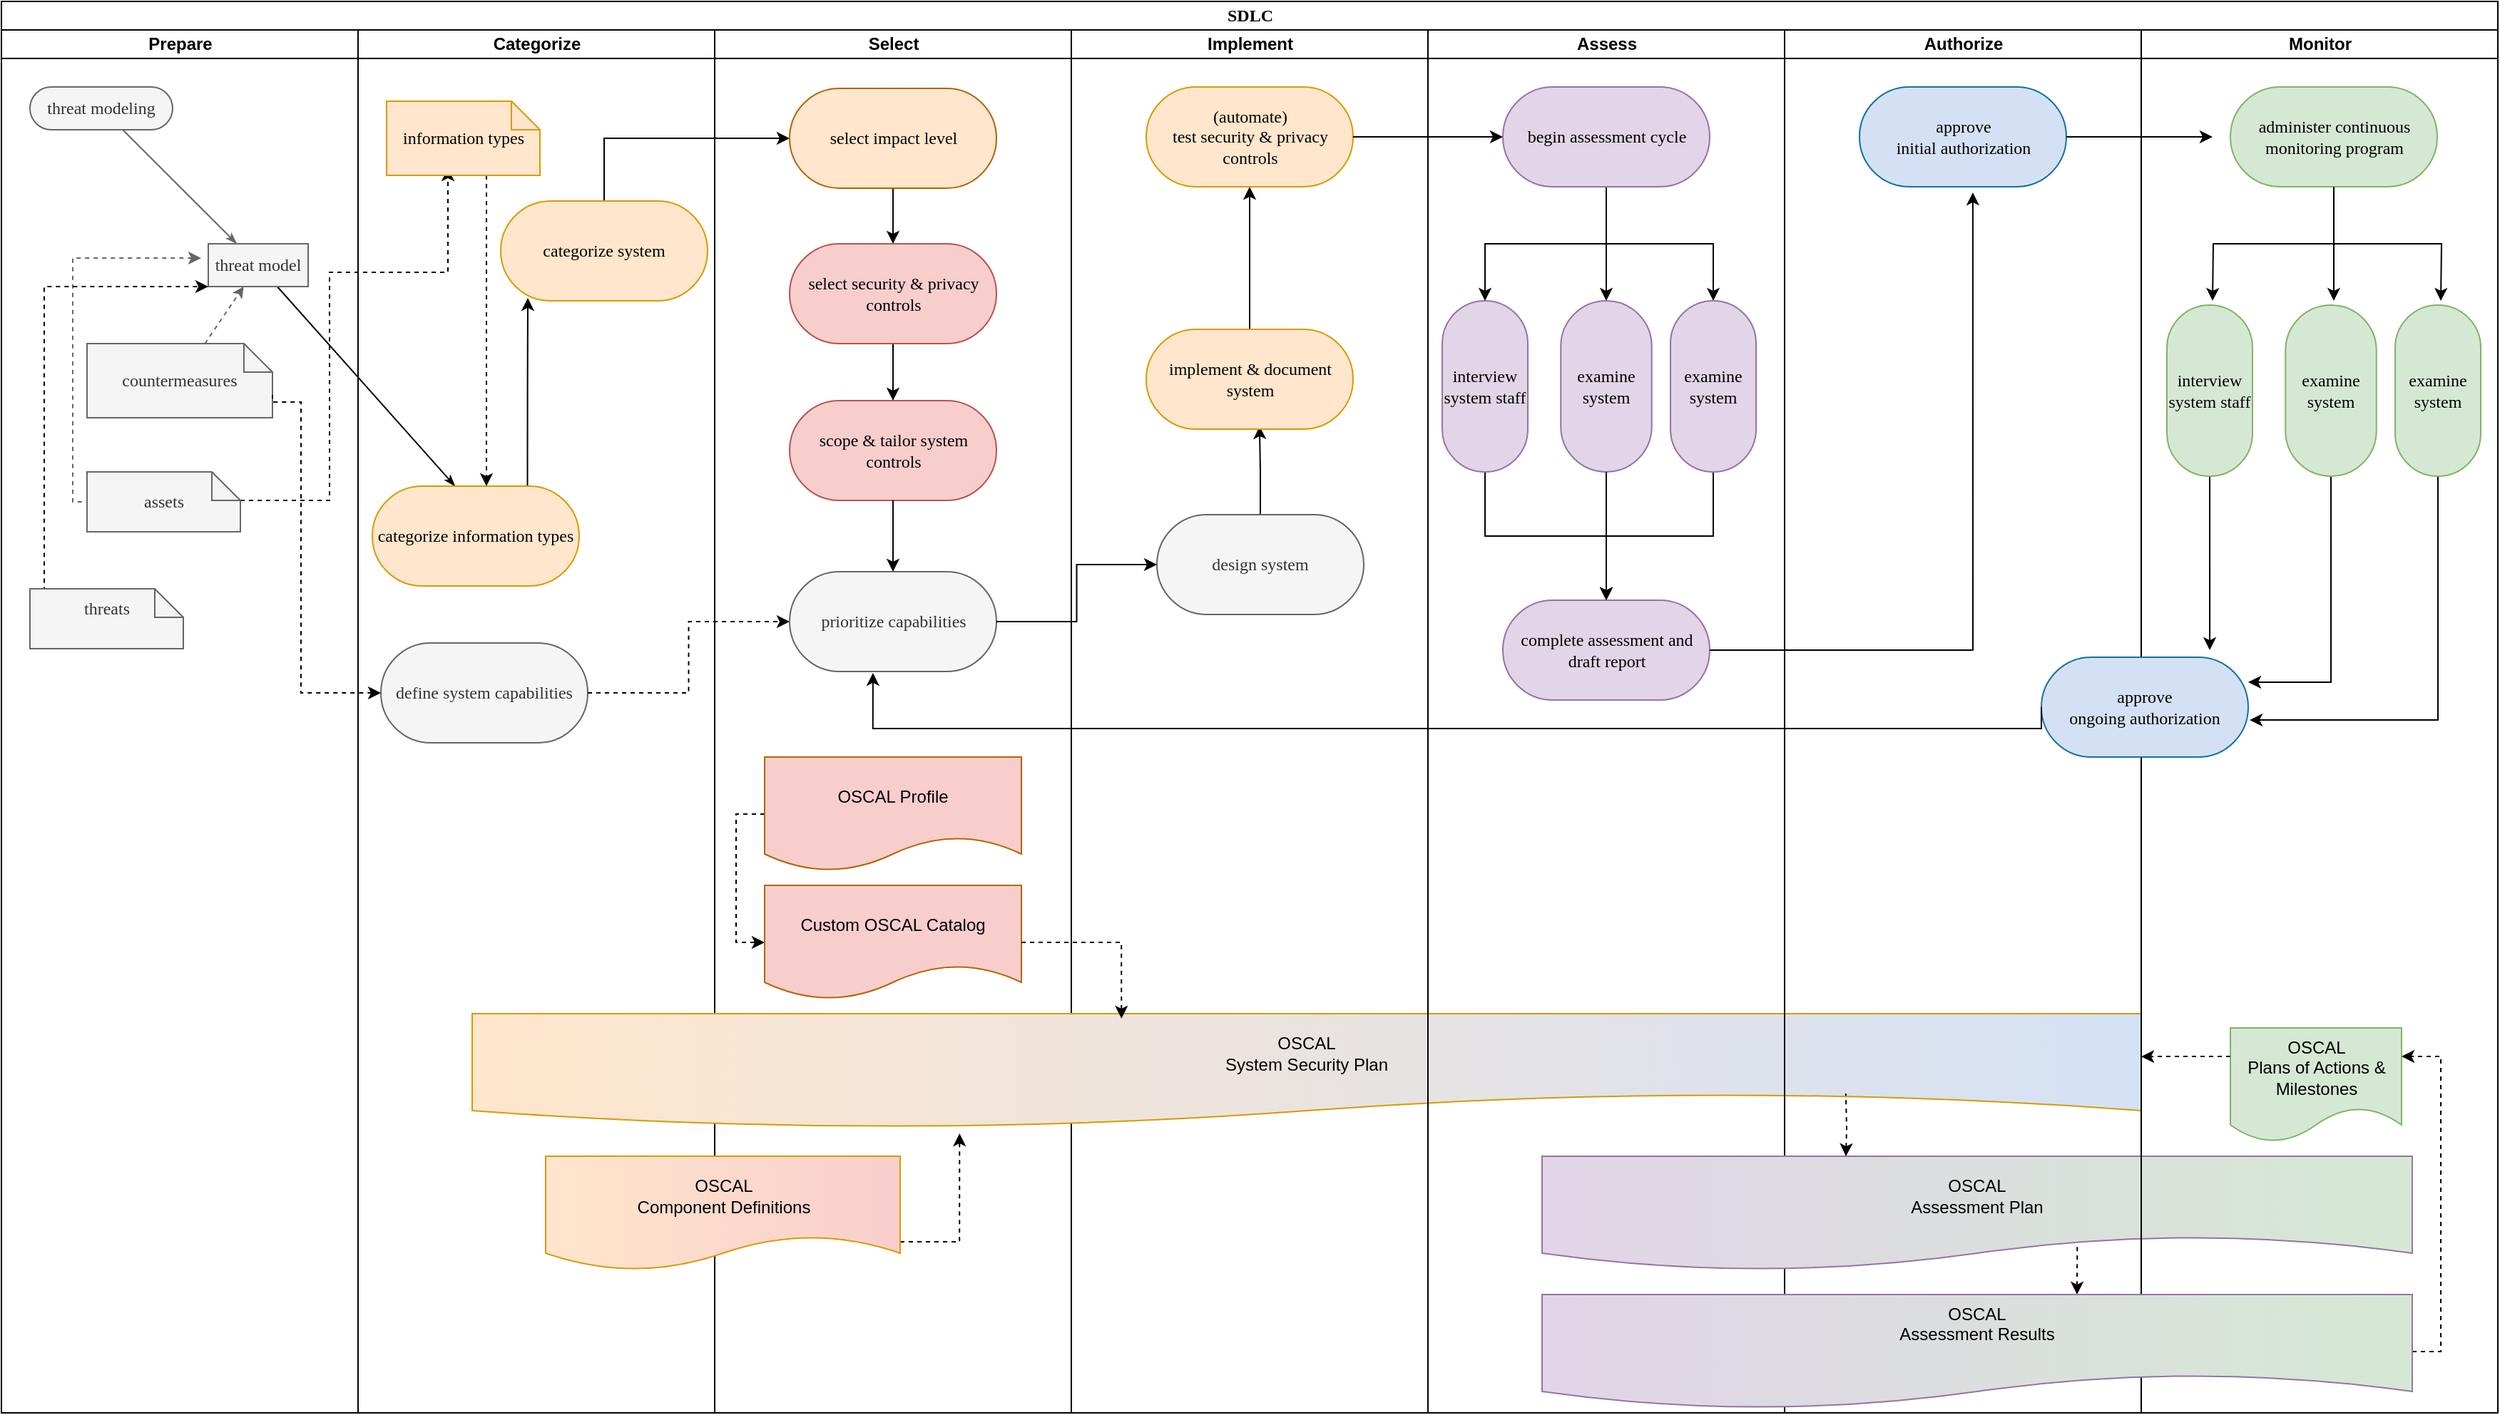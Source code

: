 <mxfile version="16.5.6" type="github">
  <diagram name="Page-1" id="0783ab3e-0a74-02c8-0abd-f7b4e66b4bec">
    <mxGraphModel dx="986" dy="498" grid="1" gridSize="10" guides="1" tooltips="1" connect="1" arrows="1" fold="1" page="1" pageScale="1" pageWidth="850" pageHeight="1100" background="none" math="0" shadow="0">
      <root>
        <mxCell id="0" />
        <mxCell id="1" parent="0" />
        <mxCell id="1c1d494c118603dd-1" value="SDLC" style="swimlane;html=1;childLayout=stackLayout;startSize=20;rounded=0;shadow=0;comic=0;labelBackgroundColor=none;strokeWidth=1;fontFamily=Verdana;fontSize=12;align=center;fillColor=none;direction=east;" parent="1" vertex="1">
          <mxGeometry x="40" y="20" width="1750" height="990" as="geometry" />
        </mxCell>
        <mxCell id="1c1d494c118603dd-35" style="edgeStyle=none;rounded=0;html=1;labelBackgroundColor=none;startArrow=none;startFill=0;startSize=5;endArrow=classicThin;endFill=1;endSize=5;jettySize=auto;orthogonalLoop=1;strokeWidth=1;fontFamily=Verdana;fontSize=12;entryX=0.4;entryY=0;entryDx=0;entryDy=0;entryPerimeter=0;" parent="1c1d494c118603dd-1" source="1c1d494c118603dd-10" target="jGLkCVWI29NbfTgAQsgJ-3" edge="1">
          <mxGeometry relative="1" as="geometry">
            <mxPoint x="310" y="310" as="targetPoint" />
          </mxGeometry>
        </mxCell>
        <mxCell id="jGLkCVWI29NbfTgAQsgJ-5" style="edgeStyle=orthogonalEdgeStyle;rounded=0;orthogonalLoop=1;jettySize=auto;html=1;exitX=0;exitY=0;exitDx=107.5;exitDy=20;exitPerimeter=0;entryX=0.4;entryY=0.905;entryDx=0;entryDy=0;entryPerimeter=0;dashed=1;" parent="1c1d494c118603dd-1" source="jGLkCVWI29NbfTgAQsgJ-1" target="jGLkCVWI29NbfTgAQsgJ-4" edge="1">
          <mxGeometry relative="1" as="geometry">
            <Array as="points">
              <mxPoint x="230" y="350" />
              <mxPoint x="230" y="190" />
              <mxPoint x="313" y="190" />
            </Array>
          </mxGeometry>
        </mxCell>
        <mxCell id="jGLkCVWI29NbfTgAQsgJ-15" style="edgeStyle=orthogonalEdgeStyle;rounded=0;orthogonalLoop=1;jettySize=auto;html=1;exitX=0.5;exitY=0;exitDx=0;exitDy=0;entryX=0;entryY=0.5;entryDx=0;entryDy=0;startArrow=none;startFill=0;endArrow=classic;endFill=1;" parent="1c1d494c118603dd-1" source="jGLkCVWI29NbfTgAQsgJ-10" target="jGLkCVWI29NbfTgAQsgJ-14" edge="1">
          <mxGeometry relative="1" as="geometry" />
        </mxCell>
        <mxCell id="1c1d494c118603dd-2" value="Prepare" style="swimlane;html=1;startSize=20;fillColor=none;labelBackgroundColor=default;" parent="1c1d494c118603dd-1" vertex="1">
          <mxGeometry y="20" width="250" height="970" as="geometry" />
        </mxCell>
        <mxCell id="1c1d494c118603dd-34" style="edgeStyle=none;rounded=0;html=1;labelBackgroundColor=none;startArrow=none;startFill=0;startSize=5;endArrow=classicThin;endFill=1;endSize=5;jettySize=auto;orthogonalLoop=1;strokeWidth=1;fontFamily=Verdana;fontSize=12;fillColor=#f5f5f5;strokeColor=#666666;" parent="1c1d494c118603dd-2" source="1c1d494c118603dd-6" target="1c1d494c118603dd-10" edge="1">
          <mxGeometry relative="1" as="geometry" />
        </mxCell>
        <mxCell id="jGLkCVWI29NbfTgAQsgJ-2" style="edgeStyle=orthogonalEdgeStyle;rounded=0;orthogonalLoop=1;jettySize=auto;html=1;entryX=0;entryY=0.5;entryDx=0;entryDy=0;entryPerimeter=0;dashed=1;startArrow=classic;startFill=1;endArrow=none;endFill=0;fillColor=#f5f5f5;strokeColor=#666666;" parent="1c1d494c118603dd-2" target="jGLkCVWI29NbfTgAQsgJ-1" edge="1">
          <mxGeometry relative="1" as="geometry">
            <mxPoint x="140" y="160" as="sourcePoint" />
            <Array as="points">
              <mxPoint x="50" y="160" />
              <mxPoint x="50" y="331" />
            </Array>
          </mxGeometry>
        </mxCell>
        <mxCell id="1c1d494c118603dd-6" value="threat modeling" style="rounded=1;whiteSpace=wrap;html=1;shadow=0;comic=0;labelBackgroundColor=none;strokeWidth=1;fontFamily=Verdana;fontSize=12;align=center;arcSize=50;fillColor=#f5f5f5;fontColor=#333333;strokeColor=#666666;" parent="1c1d494c118603dd-2" vertex="1">
          <mxGeometry x="20" y="40" width="100" height="30" as="geometry" />
        </mxCell>
        <mxCell id="1c1d494c118603dd-10" value="threat model" style="rounded=0;whiteSpace=wrap;html=1;shadow=0;comic=0;labelBackgroundColor=none;strokeWidth=1;fontFamily=Verdana;fontSize=12;align=center;arcSize=50;fillColor=#f5f5f5;fontColor=#333333;strokeColor=#666666;" parent="1c1d494c118603dd-2" vertex="1">
          <mxGeometry x="145" y="150" width="70" height="30" as="geometry" />
        </mxCell>
        <mxCell id="1c1d494c118603dd-47" style="edgeStyle=none;rounded=0;html=1;dashed=1;labelBackgroundColor=none;startArrow=none;startFill=0;startSize=5;endArrow=classic;endFill=1;endSize=5;jettySize=auto;orthogonalLoop=1;strokeWidth=1;fontFamily=Verdana;fontSize=12;fillColor=#f5f5f5;strokeColor=#666666;" parent="1c1d494c118603dd-2" source="1c1d494c118603dd-21" target="1c1d494c118603dd-10" edge="1">
          <mxGeometry relative="1" as="geometry" />
        </mxCell>
        <mxCell id="1c1d494c118603dd-21" value="countermeasures" style="shape=note;whiteSpace=wrap;html=1;rounded=0;shadow=0;comic=0;labelBackgroundColor=none;strokeWidth=1;fontFamily=Verdana;fontSize=12;align=center;size=20;fillColor=#f5f5f5;fontColor=#333333;strokeColor=#666666;" parent="1c1d494c118603dd-2" vertex="1">
          <mxGeometry x="60" y="220" width="130" height="52" as="geometry" />
        </mxCell>
        <mxCell id="jGLkCVWI29NbfTgAQsgJ-123" style="edgeStyle=orthogonalEdgeStyle;rounded=0;orthogonalLoop=1;jettySize=auto;html=1;exitX=0;exitY=0;exitDx=43.75;exitDy=0;exitPerimeter=0;entryX=0;entryY=1;entryDx=0;entryDy=0;startArrow=none;startFill=0;endArrow=classic;endFill=1;dashed=1;" parent="1c1d494c118603dd-2" source="kagWY_kP_bPSUyUD9OyW-99" target="1c1d494c118603dd-10" edge="1">
          <mxGeometry relative="1" as="geometry">
            <Array as="points">
              <mxPoint x="64" y="400" />
              <mxPoint x="30" y="400" />
              <mxPoint x="30" y="180" />
            </Array>
          </mxGeometry>
        </mxCell>
        <mxCell id="kagWY_kP_bPSUyUD9OyW-99" value="&lt;div&gt;threats&lt;/div&gt;&lt;div&gt;&lt;br&gt;&lt;/div&gt;" style="shape=note;whiteSpace=wrap;html=1;rounded=0;shadow=0;comic=0;labelBackgroundColor=none;strokeWidth=1;fontFamily=Verdana;fontSize=12;align=center;size=20;fillColor=#f5f5f5;fontColor=#333333;strokeColor=#666666;" parent="1c1d494c118603dd-2" vertex="1">
          <mxGeometry x="20" y="392" width="107.5" height="42" as="geometry" />
        </mxCell>
        <mxCell id="jGLkCVWI29NbfTgAQsgJ-1" value="assets" style="shape=note;whiteSpace=wrap;html=1;rounded=0;shadow=0;comic=0;labelBackgroundColor=none;strokeWidth=1;fontFamily=Verdana;fontSize=12;align=center;size=20;fillColor=#f5f5f5;fontColor=#333333;strokeColor=#666666;" parent="1c1d494c118603dd-2" vertex="1">
          <mxGeometry x="60" y="310" width="107.5" height="42" as="geometry" />
        </mxCell>
        <mxCell id="1c1d494c118603dd-3" value="Categorize" style="swimlane;html=1;startSize=20;fillColor=none;" parent="1c1d494c118603dd-1" vertex="1">
          <mxGeometry x="250" y="20" width="250" height="970" as="geometry" />
        </mxCell>
        <mxCell id="jGLkCVWI29NbfTgAQsgJ-11" style="edgeStyle=orthogonalEdgeStyle;rounded=0;orthogonalLoop=1;jettySize=auto;html=1;exitX=0.75;exitY=0;exitDx=0;exitDy=0;entryX=0.131;entryY=0.971;entryDx=0;entryDy=0;entryPerimeter=0;" parent="1c1d494c118603dd-3" source="jGLkCVWI29NbfTgAQsgJ-3" target="jGLkCVWI29NbfTgAQsgJ-10" edge="1">
          <mxGeometry relative="1" as="geometry" />
        </mxCell>
        <mxCell id="jGLkCVWI29NbfTgAQsgJ-3" value="categorize information types" style="rounded=1;whiteSpace=wrap;html=1;shadow=0;comic=0;labelBackgroundColor=none;strokeWidth=1;fontFamily=Verdana;fontSize=12;align=center;arcSize=50;fillColor=#FFE6CC;strokeColor=#d79b00;" parent="1c1d494c118603dd-3" vertex="1">
          <mxGeometry x="10" y="320" width="145" height="70" as="geometry" />
        </mxCell>
        <mxCell id="jGLkCVWI29NbfTgAQsgJ-9" style="edgeStyle=orthogonalEdgeStyle;rounded=0;orthogonalLoop=1;jettySize=auto;html=1;dashed=1;" parent="1c1d494c118603dd-3" source="jGLkCVWI29NbfTgAQsgJ-4" edge="1">
          <mxGeometry relative="1" as="geometry">
            <mxPoint x="90" y="320" as="targetPoint" />
            <Array as="points">
              <mxPoint x="90" y="200" />
              <mxPoint x="90" y="200" />
            </Array>
          </mxGeometry>
        </mxCell>
        <mxCell id="jGLkCVWI29NbfTgAQsgJ-4" value="information types" style="shape=note;whiteSpace=wrap;html=1;rounded=0;shadow=0;comic=0;labelBackgroundColor=none;strokeWidth=1;fontFamily=Verdana;fontSize=12;align=center;size=20;fillColor=#FFE6CC;strokeColor=#d79b00;" parent="1c1d494c118603dd-3" vertex="1">
          <mxGeometry x="20" y="50" width="107.5" height="52" as="geometry" />
        </mxCell>
        <mxCell id="jGLkCVWI29NbfTgAQsgJ-10" value="categorize system" style="rounded=1;whiteSpace=wrap;html=1;shadow=0;comic=0;labelBackgroundColor=none;strokeWidth=1;fontFamily=Verdana;fontSize=12;align=center;arcSize=50;fillColor=#FFE6CC;strokeColor=#d79b00;" parent="1c1d494c118603dd-3" vertex="1">
          <mxGeometry x="100" y="120" width="145" height="70" as="geometry" />
        </mxCell>
        <mxCell id="jGLkCVWI29NbfTgAQsgJ-30" value="define system capabilities" style="rounded=1;whiteSpace=wrap;html=1;shadow=0;comic=0;labelBackgroundColor=none;strokeWidth=1;fontFamily=Verdana;fontSize=12;align=center;arcSize=50;fillColor=#f5f5f5;fontColor=#333333;strokeColor=#666666;" parent="1c1d494c118603dd-3" vertex="1">
          <mxGeometry x="16" y="430" width="145" height="70" as="geometry" />
        </mxCell>
        <mxCell id="jGLkCVWI29NbfTgAQsgJ-55" style="edgeStyle=orthogonalEdgeStyle;rounded=0;orthogonalLoop=1;jettySize=auto;html=1;exitX=1;exitY=0.5;exitDx=0;exitDy=0;entryX=0;entryY=0.5;entryDx=0;entryDy=0;startArrow=none;startFill=0;endArrow=classic;endFill=1;dashed=1;" parent="1c1d494c118603dd-1" source="jGLkCVWI29NbfTgAQsgJ-30" target="jGLkCVWI29NbfTgAQsgJ-52" edge="1">
          <mxGeometry relative="1" as="geometry" />
        </mxCell>
        <mxCell id="jGLkCVWI29NbfTgAQsgJ-31" style="edgeStyle=orthogonalEdgeStyle;rounded=0;orthogonalLoop=1;jettySize=auto;html=1;exitX=0;exitY=0.5;exitDx=0;exitDy=0;entryX=0;entryY=0;entryDx=130;entryDy=36;startArrow=classic;startFill=1;endArrow=none;endFill=0;dashed=1;entryPerimeter=0;" parent="1c1d494c118603dd-1" source="jGLkCVWI29NbfTgAQsgJ-30" target="1c1d494c118603dd-21" edge="1">
          <mxGeometry relative="1" as="geometry">
            <Array as="points">
              <mxPoint x="210" y="485" />
              <mxPoint x="210" y="281" />
              <mxPoint x="190" y="281" />
            </Array>
          </mxGeometry>
        </mxCell>
        <mxCell id="1c1d494c118603dd-4" value="Select" style="swimlane;html=1;startSize=20;fillColor=none;" parent="1c1d494c118603dd-1" vertex="1">
          <mxGeometry x="500" y="20" width="250" height="970" as="geometry" />
        </mxCell>
        <mxCell id="jGLkCVWI29NbfTgAQsgJ-17" style="edgeStyle=orthogonalEdgeStyle;rounded=0;orthogonalLoop=1;jettySize=auto;html=1;entryX=0.5;entryY=0;entryDx=0;entryDy=0;startArrow=none;startFill=0;endArrow=classic;endFill=1;" parent="1c1d494c118603dd-4" source="jGLkCVWI29NbfTgAQsgJ-14" target="jGLkCVWI29NbfTgAQsgJ-16" edge="1">
          <mxGeometry relative="1" as="geometry" />
        </mxCell>
        <mxCell id="jGLkCVWI29NbfTgAQsgJ-14" value="select impact level" style="rounded=1;whiteSpace=wrap;html=1;shadow=0;comic=0;labelBackgroundColor=none;strokeWidth=1;fontFamily=Verdana;fontSize=12;align=center;arcSize=50;fillColor=#FFE6CC;strokeColor=#b46504;" parent="1c1d494c118603dd-4" vertex="1">
          <mxGeometry x="52.5" y="41" width="145" height="70" as="geometry" />
        </mxCell>
        <mxCell id="jGLkCVWI29NbfTgAQsgJ-56" style="edgeStyle=orthogonalEdgeStyle;rounded=0;orthogonalLoop=1;jettySize=auto;html=1;exitX=0.5;exitY=1;exitDx=0;exitDy=0;entryX=0.5;entryY=0;entryDx=0;entryDy=0;startArrow=none;startFill=0;endArrow=classic;endFill=1;" parent="1c1d494c118603dd-4" source="jGLkCVWI29NbfTgAQsgJ-16" target="jGLkCVWI29NbfTgAQsgJ-51" edge="1">
          <mxGeometry relative="1" as="geometry" />
        </mxCell>
        <mxCell id="jGLkCVWI29NbfTgAQsgJ-16" value="select security &amp;amp; privacy controls" style="rounded=1;whiteSpace=wrap;html=1;shadow=0;comic=0;labelBackgroundColor=none;strokeWidth=1;fontFamily=Verdana;fontSize=12;align=center;arcSize=50;fillColor=#f8cecc;strokeColor=#b85450;" parent="1c1d494c118603dd-4" vertex="1">
          <mxGeometry x="52.5" y="150" width="145" height="70" as="geometry" />
        </mxCell>
        <mxCell id="jGLkCVWI29NbfTgAQsgJ-51" value="scope &amp;amp; tailor system controls" style="rounded=1;whiteSpace=wrap;html=1;shadow=0;comic=0;labelBackgroundColor=none;strokeWidth=1;fontFamily=Verdana;fontSize=12;align=center;arcSize=50;fillColor=#f8cecc;strokeColor=#b85450;" parent="1c1d494c118603dd-4" vertex="1">
          <mxGeometry x="52.5" y="260" width="145" height="70" as="geometry" />
        </mxCell>
        <mxCell id="jGLkCVWI29NbfTgAQsgJ-52" value="prioritize capabilities" style="rounded=1;whiteSpace=wrap;html=1;shadow=0;comic=0;labelBackgroundColor=none;strokeWidth=1;fontFamily=Verdana;fontSize=12;align=center;arcSize=50;fillColor=#f5f5f5;fontColor=#333333;strokeColor=#666666;" parent="1c1d494c118603dd-4" vertex="1">
          <mxGeometry x="52.5" y="380" width="145" height="70" as="geometry" />
        </mxCell>
        <mxCell id="jGLkCVWI29NbfTgAQsgJ-57" style="edgeStyle=orthogonalEdgeStyle;rounded=0;orthogonalLoop=1;jettySize=auto;html=1;startArrow=none;startFill=0;endArrow=classic;endFill=1;entryX=0.5;entryY=0;entryDx=0;entryDy=0;" parent="1c1d494c118603dd-4" source="jGLkCVWI29NbfTgAQsgJ-51" target="jGLkCVWI29NbfTgAQsgJ-52" edge="1">
          <mxGeometry relative="1" as="geometry">
            <mxPoint x="125" y="420" as="targetPoint" />
          </mxGeometry>
        </mxCell>
        <mxCell id="DRPRnmacGMGVBMYG5AFf-6" style="edgeStyle=orthogonalEdgeStyle;rounded=0;orthogonalLoop=1;jettySize=auto;html=1;exitX=0;exitY=0.5;exitDx=0;exitDy=0;entryX=0;entryY=0.5;entryDx=0;entryDy=0;dashed=1;startArrow=none;startFill=0;endArrow=classic;endFill=1;" edge="1" parent="1c1d494c118603dd-4" source="jGLkCVWI29NbfTgAQsgJ-34" target="-I-ueBFiIiKekDUDnQmG-21">
          <mxGeometry relative="1" as="geometry" />
        </mxCell>
        <mxCell id="jGLkCVWI29NbfTgAQsgJ-34" value="OSCAL Profile" style="shape=document;whiteSpace=wrap;html=1;boundedLbl=1;fillColor=#F8CECC;strokeColor=#b46504;gradientColor=none;gradientDirection=east;" parent="1c1d494c118603dd-4" vertex="1">
          <mxGeometry x="35" y="510" width="180" height="80" as="geometry" />
        </mxCell>
        <mxCell id="-I-ueBFiIiKekDUDnQmG-21" value="Custom OSCAL Catalog" style="shape=document;whiteSpace=wrap;html=1;boundedLbl=1;fillColor=#F8CECC;strokeColor=#b46504;gradientColor=none;gradientDirection=east;" parent="1c1d494c118603dd-4" vertex="1">
          <mxGeometry x="35" y="600" width="180" height="80" as="geometry" />
        </mxCell>
        <mxCell id="kagWY_kP_bPSUyUD9OyW-2" value="Implement" style="swimlane;html=1;startSize=20;fillColor=none;" parent="1" vertex="1">
          <mxGeometry x="790" y="40" width="250" height="970" as="geometry" />
        </mxCell>
        <mxCell id="jGLkCVWI29NbfTgAQsgJ-72" style="edgeStyle=orthogonalEdgeStyle;rounded=0;orthogonalLoop=1;jettySize=auto;html=1;entryX=0.548;entryY=0.971;entryDx=0;entryDy=0;entryPerimeter=0;startArrow=none;startFill=0;endArrow=classic;endFill=1;" parent="kagWY_kP_bPSUyUD9OyW-2" source="jGLkCVWI29NbfTgAQsgJ-67" target="jGLkCVWI29NbfTgAQsgJ-69" edge="1">
          <mxGeometry relative="1" as="geometry" />
        </mxCell>
        <mxCell id="jGLkCVWI29NbfTgAQsgJ-67" value="&lt;div&gt;design system&lt;/div&gt;" style="rounded=1;whiteSpace=wrap;html=1;shadow=0;comic=0;labelBackgroundColor=none;strokeWidth=1;fontFamily=Verdana;fontSize=12;align=center;arcSize=50;fillColor=#f5f5f5;fontColor=#333333;strokeColor=#666666;" parent="kagWY_kP_bPSUyUD9OyW-2" vertex="1">
          <mxGeometry x="60" y="340" width="145" height="70" as="geometry" />
        </mxCell>
        <mxCell id="jGLkCVWI29NbfTgAQsgJ-73" style="edgeStyle=orthogonalEdgeStyle;rounded=0;orthogonalLoop=1;jettySize=auto;html=1;startArrow=none;startFill=0;endArrow=classic;endFill=1;" parent="kagWY_kP_bPSUyUD9OyW-2" source="jGLkCVWI29NbfTgAQsgJ-69" target="jGLkCVWI29NbfTgAQsgJ-70" edge="1">
          <mxGeometry relative="1" as="geometry" />
        </mxCell>
        <mxCell id="jGLkCVWI29NbfTgAQsgJ-69" value="implement &amp;amp; document system" style="rounded=1;whiteSpace=wrap;html=1;shadow=0;comic=0;labelBackgroundColor=none;strokeWidth=1;fontFamily=Verdana;fontSize=12;align=center;arcSize=50;fillColor=#FFE6CC;strokeColor=#d79b00;" parent="kagWY_kP_bPSUyUD9OyW-2" vertex="1">
          <mxGeometry x="52.5" y="210" width="145" height="70" as="geometry" />
        </mxCell>
        <mxCell id="jGLkCVWI29NbfTgAQsgJ-70" value="&lt;div&gt;(automate)&lt;/div&gt;&lt;div&gt;test security &amp;amp; privacy controls&lt;/div&gt;" style="rounded=1;whiteSpace=wrap;html=1;shadow=0;comic=0;labelBackgroundColor=none;strokeWidth=1;fontFamily=Verdana;fontSize=12;align=center;arcSize=50;fillColor=#FFE6CC;strokeColor=#d79b00;" parent="kagWY_kP_bPSUyUD9OyW-2" vertex="1">
          <mxGeometry x="52.5" y="40" width="145" height="70" as="geometry" />
        </mxCell>
        <mxCell id="jGLkCVWI29NbfTgAQsgJ-33" value="&lt;div&gt;OSCAL&lt;br&gt;&lt;/div&gt;&lt;div&gt;System Security Plan&lt;/div&gt;" style="shape=document;whiteSpace=wrap;html=1;boundedLbl=1;fillColor=#FFE6CC;strokeColor=#d79b00;gradientColor=#D4E1F5;gradientDirection=east;" parent="kagWY_kP_bPSUyUD9OyW-2" vertex="1">
          <mxGeometry x="-420" y="690" width="1170" height="80" as="geometry" />
        </mxCell>
        <mxCell id="kagWY_kP_bPSUyUD9OyW-31" value="Assess" style="swimlane;html=1;startSize=20;fillColor=none;" parent="1" vertex="1">
          <mxGeometry x="1040" y="40" width="250" height="970" as="geometry" />
        </mxCell>
        <mxCell id="kagWY_kP_bPSUyUD9OyW-32" style="edgeStyle=orthogonalEdgeStyle;rounded=0;html=1;labelBackgroundColor=none;startArrow=none;startFill=0;startSize=5;endArrow=classicThin;endFill=1;endSize=5;jettySize=auto;orthogonalLoop=1;strokeWidth=1;fontFamily=Verdana;fontSize=12" parent="kagWY_kP_bPSUyUD9OyW-31" edge="1">
          <mxGeometry relative="1" as="geometry">
            <mxPoint x="100" y="110" as="targetPoint" />
          </mxGeometry>
        </mxCell>
        <mxCell id="jGLkCVWI29NbfTgAQsgJ-88" style="edgeStyle=orthogonalEdgeStyle;rounded=0;orthogonalLoop=1;jettySize=auto;html=1;exitX=0.5;exitY=1;exitDx=0;exitDy=0;entryX=0.5;entryY=0;entryDx=0;entryDy=0;startArrow=none;startFill=0;endArrow=classic;endFill=1;" parent="kagWY_kP_bPSUyUD9OyW-31" source="jGLkCVWI29NbfTgAQsgJ-82" target="jGLkCVWI29NbfTgAQsgJ-84" edge="1">
          <mxGeometry relative="1" as="geometry" />
        </mxCell>
        <mxCell id="jGLkCVWI29NbfTgAQsgJ-89" style="edgeStyle=orthogonalEdgeStyle;rounded=0;orthogonalLoop=1;jettySize=auto;html=1;exitX=0.5;exitY=1;exitDx=0;exitDy=0;entryX=0.5;entryY=0;entryDx=0;entryDy=0;startArrow=none;startFill=0;endArrow=classic;endFill=1;" parent="kagWY_kP_bPSUyUD9OyW-31" source="jGLkCVWI29NbfTgAQsgJ-82" target="jGLkCVWI29NbfTgAQsgJ-85" edge="1">
          <mxGeometry relative="1" as="geometry" />
        </mxCell>
        <mxCell id="jGLkCVWI29NbfTgAQsgJ-90" style="edgeStyle=orthogonalEdgeStyle;rounded=0;orthogonalLoop=1;jettySize=auto;html=1;exitX=0.5;exitY=1;exitDx=0;exitDy=0;entryX=0.5;entryY=0;entryDx=0;entryDy=0;startArrow=none;startFill=0;endArrow=classic;endFill=1;" parent="kagWY_kP_bPSUyUD9OyW-31" source="jGLkCVWI29NbfTgAQsgJ-82" target="jGLkCVWI29NbfTgAQsgJ-86" edge="1">
          <mxGeometry relative="1" as="geometry" />
        </mxCell>
        <mxCell id="jGLkCVWI29NbfTgAQsgJ-82" value="begin assessment cycle" style="rounded=1;whiteSpace=wrap;html=1;shadow=0;comic=0;labelBackgroundColor=none;strokeWidth=1;fontFamily=Verdana;fontSize=12;align=center;arcSize=50;fillColor=#e1d5e7;strokeColor=#9673a6;" parent="kagWY_kP_bPSUyUD9OyW-31" vertex="1">
          <mxGeometry x="52.5" y="40" width="145" height="70" as="geometry" />
        </mxCell>
        <mxCell id="jGLkCVWI29NbfTgAQsgJ-91" style="edgeStyle=orthogonalEdgeStyle;rounded=0;orthogonalLoop=1;jettySize=auto;html=1;exitX=0.5;exitY=1;exitDx=0;exitDy=0;entryX=0.5;entryY=0;entryDx=0;entryDy=0;startArrow=none;startFill=0;endArrow=classic;endFill=1;" parent="kagWY_kP_bPSUyUD9OyW-31" source="jGLkCVWI29NbfTgAQsgJ-84" target="jGLkCVWI29NbfTgAQsgJ-87" edge="1">
          <mxGeometry relative="1" as="geometry" />
        </mxCell>
        <mxCell id="jGLkCVWI29NbfTgAQsgJ-84" value="interview system staff" style="rounded=1;whiteSpace=wrap;html=1;shadow=0;comic=0;labelBackgroundColor=none;strokeWidth=1;fontFamily=Verdana;fontSize=12;align=center;arcSize=50;fillColor=#e1d5e7;strokeColor=#9673a6;" parent="kagWY_kP_bPSUyUD9OyW-31" vertex="1">
          <mxGeometry x="10" y="190" width="60" height="120" as="geometry" />
        </mxCell>
        <mxCell id="jGLkCVWI29NbfTgAQsgJ-85" value="examine system" style="rounded=1;whiteSpace=wrap;html=1;shadow=0;comic=0;labelBackgroundColor=none;strokeWidth=1;fontFamily=Verdana;fontSize=12;align=center;arcSize=50;fillColor=#e1d5e7;strokeColor=#9673a6;" parent="kagWY_kP_bPSUyUD9OyW-31" vertex="1">
          <mxGeometry x="93.12" y="190" width="63.75" height="120" as="geometry" />
        </mxCell>
        <mxCell id="jGLkCVWI29NbfTgAQsgJ-93" style="edgeStyle=orthogonalEdgeStyle;rounded=0;orthogonalLoop=1;jettySize=auto;html=1;exitX=0.5;exitY=1;exitDx=0;exitDy=0;entryX=0.5;entryY=0;entryDx=0;entryDy=0;startArrow=none;startFill=0;endArrow=classic;endFill=1;" parent="kagWY_kP_bPSUyUD9OyW-31" source="jGLkCVWI29NbfTgAQsgJ-86" target="jGLkCVWI29NbfTgAQsgJ-87" edge="1">
          <mxGeometry relative="1" as="geometry" />
        </mxCell>
        <mxCell id="jGLkCVWI29NbfTgAQsgJ-86" value="examine system" style="rounded=1;whiteSpace=wrap;html=1;shadow=0;comic=0;labelBackgroundColor=none;strokeWidth=1;fontFamily=Verdana;fontSize=12;align=center;arcSize=50;fillColor=#e1d5e7;strokeColor=#9673a6;" parent="kagWY_kP_bPSUyUD9OyW-31" vertex="1">
          <mxGeometry x="170" y="190" width="60" height="120" as="geometry" />
        </mxCell>
        <mxCell id="jGLkCVWI29NbfTgAQsgJ-87" value="complete assessment and draft report" style="rounded=1;whiteSpace=wrap;html=1;shadow=0;comic=0;labelBackgroundColor=none;strokeWidth=1;fontFamily=Verdana;fontSize=12;align=center;arcSize=50;fillColor=#e1d5e7;strokeColor=#9673a6;" parent="kagWY_kP_bPSUyUD9OyW-31" vertex="1">
          <mxGeometry x="52.5" y="400" width="145" height="70" as="geometry" />
        </mxCell>
        <mxCell id="jGLkCVWI29NbfTgAQsgJ-92" style="edgeStyle=orthogonalEdgeStyle;rounded=0;orthogonalLoop=1;jettySize=auto;html=1;exitX=0.5;exitY=1;exitDx=0;exitDy=0;startArrow=none;startFill=0;endArrow=classic;endFill=1;entryX=0.5;entryY=0;entryDx=0;entryDy=0;" parent="kagWY_kP_bPSUyUD9OyW-31" source="jGLkCVWI29NbfTgAQsgJ-85" target="jGLkCVWI29NbfTgAQsgJ-87" edge="1">
          <mxGeometry relative="1" as="geometry">
            <mxPoint x="125" y="420" as="targetPoint" />
          </mxGeometry>
        </mxCell>
        <mxCell id="kagWY_kP_bPSUyUD9OyW-60" value="Authorize" style="swimlane;html=1;startSize=20;fillColor=none;" parent="1" vertex="1">
          <mxGeometry x="1290" y="40" width="250" height="970" as="geometry" />
        </mxCell>
        <mxCell id="jGLkCVWI29NbfTgAQsgJ-74" value="&lt;div&gt;approve&lt;/div&gt;&lt;div&gt;initial authorization&lt;/div&gt;" style="rounded=1;whiteSpace=wrap;html=1;shadow=0;comic=0;labelBackgroundColor=none;strokeWidth=1;fontFamily=Verdana;fontSize=12;align=center;arcSize=50;fillColor=#D4E1F5;strokeColor=#10739e;" parent="kagWY_kP_bPSUyUD9OyW-60" vertex="1">
          <mxGeometry x="52.5" y="40" width="145" height="70" as="geometry" />
        </mxCell>
        <mxCell id="jGLkCVWI29NbfTgAQsgJ-47" value="&lt;div&gt;OSCAL&lt;br&gt;Assessment Plan&lt;/div&gt;" style="shape=document;whiteSpace=wrap;html=1;boundedLbl=1;fillColor=#e1d5e7;strokeColor=#9673a6;gradientColor=#D5E8D4;gradientDirection=east;" parent="kagWY_kP_bPSUyUD9OyW-60" vertex="1">
          <mxGeometry x="-170" y="790" width="610" height="80" as="geometry" />
        </mxCell>
        <mxCell id="jGLkCVWI29NbfTgAQsgJ-68" style="edgeStyle=orthogonalEdgeStyle;rounded=0;orthogonalLoop=1;jettySize=auto;html=1;exitX=1;exitY=0.5;exitDx=0;exitDy=0;startArrow=none;startFill=0;endArrow=classic;endFill=1;" parent="1" source="jGLkCVWI29NbfTgAQsgJ-52" target="jGLkCVWI29NbfTgAQsgJ-67" edge="1">
          <mxGeometry relative="1" as="geometry" />
        </mxCell>
        <mxCell id="jGLkCVWI29NbfTgAQsgJ-76" value="Monitor" style="swimlane;html=1;startSize=20;fillColor=none;" parent="1" vertex="1">
          <mxGeometry x="1540" y="40" width="250" height="970" as="geometry" />
        </mxCell>
        <mxCell id="jGLkCVWI29NbfTgAQsgJ-96" value="administer continuous monitoring program" style="rounded=1;whiteSpace=wrap;html=1;shadow=0;comic=0;labelBackgroundColor=none;strokeWidth=1;fontFamily=Verdana;fontSize=12;align=center;arcSize=50;fillColor=#d5e8d4;strokeColor=#82b366;" parent="jGLkCVWI29NbfTgAQsgJ-76" vertex="1">
          <mxGeometry x="62.5" y="40" width="145" height="70" as="geometry" />
        </mxCell>
        <mxCell id="jGLkCVWI29NbfTgAQsgJ-75" value="&lt;div&gt;approve&lt;/div&gt;&lt;div&gt;ongoing authorization&lt;/div&gt;" style="rounded=1;whiteSpace=wrap;html=1;shadow=0;comic=0;labelBackgroundColor=none;strokeWidth=1;fontFamily=Verdana;fontSize=12;align=center;arcSize=50;fillColor=#D4E1F5;strokeColor=#10739e;" parent="jGLkCVWI29NbfTgAQsgJ-76" vertex="1">
          <mxGeometry x="-70" y="440" width="145" height="70" as="geometry" />
        </mxCell>
        <mxCell id="jGLkCVWI29NbfTgAQsgJ-81" value="OSCAL&lt;br&gt;Plans of Actions &amp;amp; Milestones" style="shape=document;whiteSpace=wrap;html=1;boundedLbl=1;fillColor=#d5e8d4;strokeColor=#82b366;" parent="jGLkCVWI29NbfTgAQsgJ-76" vertex="1">
          <mxGeometry x="62.5" y="700" width="120" height="80" as="geometry" />
        </mxCell>
        <mxCell id="jGLkCVWI29NbfTgAQsgJ-94" style="edgeStyle=orthogonalEdgeStyle;rounded=0;orthogonalLoop=1;jettySize=auto;html=1;exitX=1;exitY=0.5;exitDx=0;exitDy=0;entryX=0.548;entryY=1.057;entryDx=0;entryDy=0;entryPerimeter=0;startArrow=none;startFill=0;endArrow=classic;endFill=1;" parent="1" source="jGLkCVWI29NbfTgAQsgJ-87" target="jGLkCVWI29NbfTgAQsgJ-74" edge="1">
          <mxGeometry relative="1" as="geometry" />
        </mxCell>
        <mxCell id="jGLkCVWI29NbfTgAQsgJ-95" style="edgeStyle=orthogonalEdgeStyle;rounded=0;orthogonalLoop=1;jettySize=auto;html=1;exitX=1;exitY=0.5;exitDx=0;exitDy=0;entryX=0;entryY=0.5;entryDx=0;entryDy=0;startArrow=none;startFill=0;endArrow=classic;endFill=1;" parent="1" source="jGLkCVWI29NbfTgAQsgJ-70" target="jGLkCVWI29NbfTgAQsgJ-82" edge="1">
          <mxGeometry relative="1" as="geometry" />
        </mxCell>
        <mxCell id="jGLkCVWI29NbfTgAQsgJ-117" style="edgeStyle=orthogonalEdgeStyle;rounded=0;orthogonalLoop=1;jettySize=auto;html=1;exitX=0.5;exitY=1;exitDx=0;exitDy=0;entryX=0.814;entryY=-0.071;entryDx=0;entryDy=0;entryPerimeter=0;startArrow=none;startFill=0;endArrow=classic;endFill=1;" parent="1" source="jGLkCVWI29NbfTgAQsgJ-98" target="jGLkCVWI29NbfTgAQsgJ-75" edge="1">
          <mxGeometry relative="1" as="geometry" />
        </mxCell>
        <mxCell id="jGLkCVWI29NbfTgAQsgJ-98" value="interview system staff" style="rounded=1;whiteSpace=wrap;html=1;shadow=0;comic=0;labelBackgroundColor=none;strokeWidth=1;fontFamily=Verdana;fontSize=12;align=center;arcSize=50;fillColor=#d5e8d4;strokeColor=#82b366;" parent="1" vertex="1">
          <mxGeometry x="1558" y="233" width="60" height="120" as="geometry" />
        </mxCell>
        <mxCell id="jGLkCVWI29NbfTgAQsgJ-119" style="edgeStyle=orthogonalEdgeStyle;rounded=0;orthogonalLoop=1;jettySize=auto;html=1;exitX=0.5;exitY=1;exitDx=0;exitDy=0;entryX=1;entryY=0.25;entryDx=0;entryDy=0;startArrow=none;startFill=0;endArrow=classic;endFill=1;" parent="1" source="jGLkCVWI29NbfTgAQsgJ-99" target="jGLkCVWI29NbfTgAQsgJ-75" edge="1">
          <mxGeometry relative="1" as="geometry" />
        </mxCell>
        <mxCell id="jGLkCVWI29NbfTgAQsgJ-99" value="examine system" style="rounded=1;whiteSpace=wrap;html=1;shadow=0;comic=0;labelBackgroundColor=none;strokeWidth=1;fontFamily=Verdana;fontSize=12;align=center;arcSize=50;fillColor=#d5e8d4;strokeColor=#82b366;" parent="1" vertex="1">
          <mxGeometry x="1641.12" y="233" width="63.75" height="120" as="geometry" />
        </mxCell>
        <mxCell id="jGLkCVWI29NbfTgAQsgJ-108" style="edgeStyle=orthogonalEdgeStyle;rounded=0;orthogonalLoop=1;jettySize=auto;html=1;exitX=0.5;exitY=1;exitDx=0;exitDy=0;entryX=1.007;entryY=0.629;entryDx=0;entryDy=0;startArrow=none;startFill=0;endArrow=classic;endFill=1;entryPerimeter=0;" parent="1" source="jGLkCVWI29NbfTgAQsgJ-100" target="jGLkCVWI29NbfTgAQsgJ-75" edge="1">
          <mxGeometry relative="1" as="geometry">
            <Array as="points">
              <mxPoint x="1748" y="524" />
            </Array>
          </mxGeometry>
        </mxCell>
        <mxCell id="jGLkCVWI29NbfTgAQsgJ-100" value="examine system" style="rounded=1;whiteSpace=wrap;html=1;shadow=0;comic=0;labelBackgroundColor=none;strokeWidth=1;fontFamily=Verdana;fontSize=12;align=center;arcSize=50;fillColor=#d5e8d4;strokeColor=#82b366;" parent="1" vertex="1">
          <mxGeometry x="1718" y="233" width="60" height="120" as="geometry" />
        </mxCell>
        <mxCell id="jGLkCVWI29NbfTgAQsgJ-101" style="edgeStyle=orthogonalEdgeStyle;rounded=0;orthogonalLoop=1;jettySize=auto;html=1;exitX=1;exitY=0.5;exitDx=0;exitDy=0;startArrow=none;startFill=0;endArrow=classic;endFill=1;" parent="1" source="jGLkCVWI29NbfTgAQsgJ-74" edge="1">
          <mxGeometry relative="1" as="geometry">
            <mxPoint x="1590" y="115" as="targetPoint" />
          </mxGeometry>
        </mxCell>
        <mxCell id="jGLkCVWI29NbfTgAQsgJ-105" style="edgeStyle=orthogonalEdgeStyle;rounded=0;orthogonalLoop=1;jettySize=auto;html=1;exitX=0.5;exitY=1;exitDx=0;exitDy=0;startArrow=none;startFill=0;endArrow=classic;endFill=1;" parent="1" source="jGLkCVWI29NbfTgAQsgJ-96" edge="1">
          <mxGeometry relative="1" as="geometry">
            <mxPoint x="1675" y="230" as="targetPoint" />
          </mxGeometry>
        </mxCell>
        <mxCell id="jGLkCVWI29NbfTgAQsgJ-106" style="edgeStyle=orthogonalEdgeStyle;rounded=0;orthogonalLoop=1;jettySize=auto;html=1;exitX=0.5;exitY=1;exitDx=0;exitDy=0;startArrow=none;startFill=0;endArrow=classic;endFill=1;" parent="1" source="jGLkCVWI29NbfTgAQsgJ-96" edge="1">
          <mxGeometry relative="1" as="geometry">
            <mxPoint x="1750" y="230" as="targetPoint" />
          </mxGeometry>
        </mxCell>
        <mxCell id="jGLkCVWI29NbfTgAQsgJ-107" style="edgeStyle=orthogonalEdgeStyle;rounded=0;orthogonalLoop=1;jettySize=auto;html=1;exitX=0.5;exitY=1;exitDx=0;exitDy=0;startArrow=none;startFill=0;endArrow=classic;endFill=1;" parent="1" source="jGLkCVWI29NbfTgAQsgJ-96" edge="1">
          <mxGeometry relative="1" as="geometry">
            <mxPoint x="1590" y="230" as="targetPoint" />
          </mxGeometry>
        </mxCell>
        <mxCell id="jGLkCVWI29NbfTgAQsgJ-118" style="edgeStyle=orthogonalEdgeStyle;rounded=0;orthogonalLoop=1;jettySize=auto;html=1;exitX=0;exitY=0.5;exitDx=0;exitDy=0;entryX=0.403;entryY=1.014;entryDx=0;entryDy=0;entryPerimeter=0;startArrow=none;startFill=0;endArrow=classic;endFill=1;" parent="1" source="jGLkCVWI29NbfTgAQsgJ-75" target="jGLkCVWI29NbfTgAQsgJ-52" edge="1">
          <mxGeometry relative="1" as="geometry">
            <Array as="points">
              <mxPoint x="1470" y="530" />
              <mxPoint x="651" y="530" />
            </Array>
          </mxGeometry>
        </mxCell>
        <mxCell id="DRPRnmacGMGVBMYG5AFf-9" style="edgeStyle=orthogonalEdgeStyle;rounded=0;orthogonalLoop=1;jettySize=auto;html=1;exitX=1;exitY=0.75;exitDx=0;exitDy=0;entryX=0.292;entryY=1.05;entryDx=0;entryDy=0;entryPerimeter=0;dashed=1;startArrow=none;startFill=0;endArrow=classic;endFill=1;" edge="1" parent="1" source="-I-ueBFiIiKekDUDnQmG-2" target="jGLkCVWI29NbfTgAQsgJ-33">
          <mxGeometry relative="1" as="geometry" />
        </mxCell>
        <mxCell id="-I-ueBFiIiKekDUDnQmG-2" value="&lt;div&gt;OSCAL&lt;/div&gt;&lt;div&gt;Component Definitions&lt;/div&gt;" style="shape=document;whiteSpace=wrap;html=1;boundedLbl=1;fillColor=#FFE6CC;strokeColor=#d79b00;gradientColor=#F8CECC;gradientDirection=east;" parent="1" vertex="1">
          <mxGeometry x="421.5" y="830" width="248.5" height="80" as="geometry" />
        </mxCell>
        <mxCell id="DRPRnmacGMGVBMYG5AFf-7" style="edgeStyle=orthogonalEdgeStyle;rounded=0;orthogonalLoop=1;jettySize=auto;html=1;exitX=1;exitY=0.5;exitDx=0;exitDy=0;entryX=0.389;entryY=0.043;entryDx=0;entryDy=0;entryPerimeter=0;dashed=1;startArrow=none;startFill=0;endArrow=classic;endFill=1;" edge="1" parent="1" source="-I-ueBFiIiKekDUDnQmG-21" target="jGLkCVWI29NbfTgAQsgJ-33">
          <mxGeometry relative="1" as="geometry" />
        </mxCell>
        <mxCell id="DRPRnmacGMGVBMYG5AFf-11" value="" style="edgeStyle=orthogonalEdgeStyle;rounded=0;orthogonalLoop=1;jettySize=auto;html=1;dashed=1;startArrow=classic;startFill=1;endArrow=none;endFill=0;entryX=0.823;entryY=0.7;entryDx=0;entryDy=0;entryPerimeter=0;" edge="1" parent="1" target="jGLkCVWI29NbfTgAQsgJ-33">
          <mxGeometry relative="1" as="geometry">
            <mxPoint x="1333" y="830" as="sourcePoint" />
            <mxPoint x="1040" y="810" as="targetPoint" />
          </mxGeometry>
        </mxCell>
        <mxCell id="DRPRnmacGMGVBMYG5AFf-30" style="edgeStyle=orthogonalEdgeStyle;rounded=0;orthogonalLoop=1;jettySize=auto;html=1;entryX=0.615;entryY=0.77;entryDx=0;entryDy=0;entryPerimeter=0;dashed=1;startArrow=classic;startFill=1;endArrow=none;endFill=0;" edge="1" parent="1" target="jGLkCVWI29NbfTgAQsgJ-47">
          <mxGeometry relative="1" as="geometry">
            <mxPoint x="1495" y="927" as="sourcePoint" />
            <Array as="points">
              <mxPoint x="1495" y="927" />
            </Array>
          </mxGeometry>
        </mxCell>
        <mxCell id="DRPRnmacGMGVBMYG5AFf-33" style="edgeStyle=orthogonalEdgeStyle;rounded=0;orthogonalLoop=1;jettySize=auto;html=1;exitX=1;exitY=0.5;exitDx=0;exitDy=0;entryX=1;entryY=0.25;entryDx=0;entryDy=0;dashed=1;startArrow=none;startFill=0;endArrow=classic;endFill=1;" edge="1" parent="1" source="DRPRnmacGMGVBMYG5AFf-28" target="jGLkCVWI29NbfTgAQsgJ-81">
          <mxGeometry relative="1" as="geometry" />
        </mxCell>
        <mxCell id="DRPRnmacGMGVBMYG5AFf-28" value="&lt;div&gt;OSCAL&lt;br&gt;Assessment Results&lt;/div&gt;&lt;div&gt;&lt;br&gt;&lt;/div&gt;" style="shape=document;whiteSpace=wrap;html=1;boundedLbl=1;fillColor=#e1d5e7;strokeColor=#9673a6;gradientColor=#D5E8D4;gradientDirection=east;" vertex="1" parent="1">
          <mxGeometry x="1120" y="927" width="610" height="80" as="geometry" />
        </mxCell>
        <mxCell id="DRPRnmacGMGVBMYG5AFf-34" style="edgeStyle=orthogonalEdgeStyle;rounded=0;orthogonalLoop=1;jettySize=auto;html=1;exitX=0;exitY=0.25;exitDx=0;exitDy=0;dashed=1;startArrow=none;startFill=0;endArrow=classic;endFill=1;" edge="1" parent="1" source="jGLkCVWI29NbfTgAQsgJ-81">
          <mxGeometry relative="1" as="geometry">
            <mxPoint x="1540" y="760.095" as="targetPoint" />
          </mxGeometry>
        </mxCell>
      </root>
    </mxGraphModel>
  </diagram>
</mxfile>
